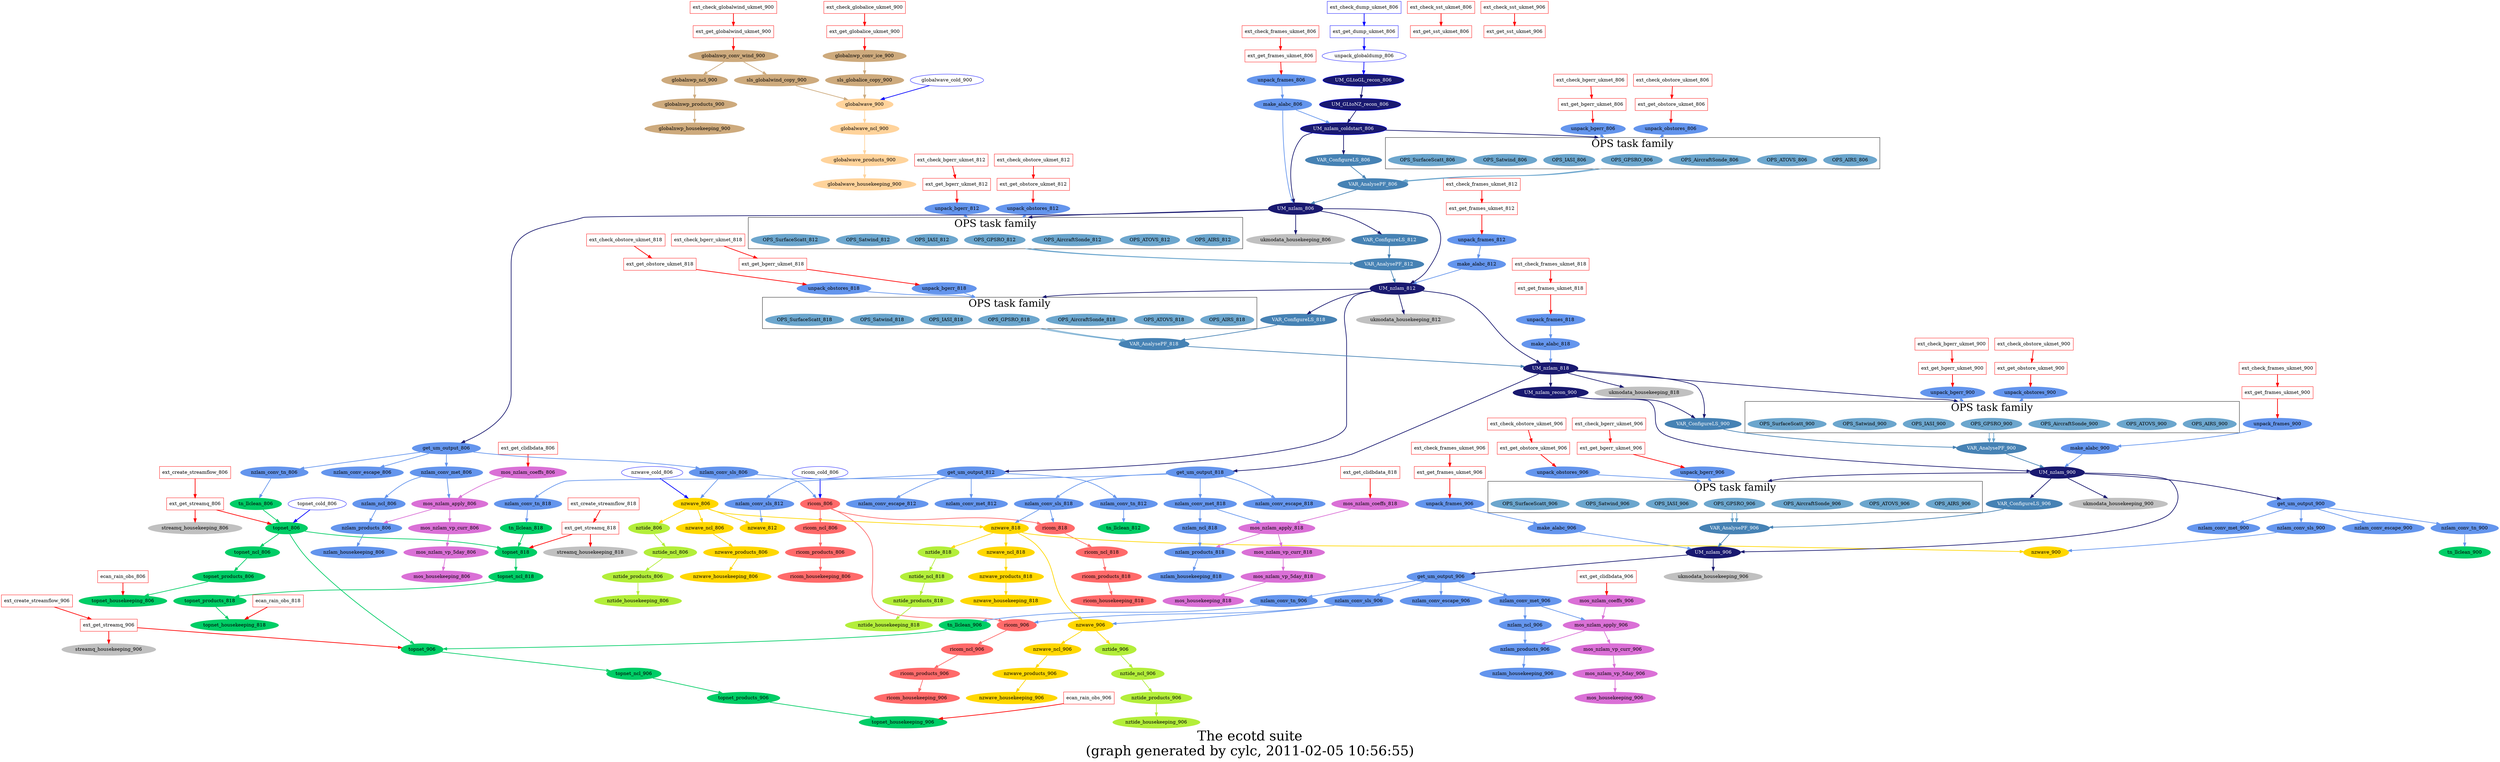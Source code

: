 /* This is a "dot" language file generated by cylc.
 * It encodes dependencies resolved during a single run of a 
 * cylc suite, and can be visualized with graphviz:
 *   http://www.graphviz.org
 *   http://www.graphviz.org/doc/
 *
 * Minimal postprocessing example:"
 *  $ dot -Tps  foo.dot -o foo.ps   # ps output"
 *  $ dot -Tsvg foo.dot -o foo.svg  # svg output"
 *
 * Note that nodes in a subgraph with no internal edges all have
 * the same rank (rank determines horizontal placement). To split 
 * the subgraph into several rows you can manually add invisible
 * invisible edges, for example: "node1 -> node2 [color=invis];"
 *
 * When the default node style is "filled" use "unfilled" to get
 * specific nodes that are unfilled (this seems to be undocumented)
 * or just fill with the graph background color.
 *
 * If using dummy mode to generate the graph, specify --clock-offset=0 
 * so that the suite will not simulate catchup to real time operation
 * and nodes will therefore be printed out in a reasonably sensible
 * order as this may affect the final graph layout.
 *
 * Processing this file with the graphviz 'unflatten' command may result
 * in a more pleasing layout.
 *
 * You can use the 'dot -G|N|E' commandline options to experiment with
 * different global settings without editing this dot file directly.
 *
 * Printing large graphs successfully can be problematic. One method 
 * that works on Linux is to generate an svg layout, load into inkscape 
 * and set the page size to A3 under "document properties", save a PDF
 * copy, load that into evince, set A3 again, and 'landscape' if
 * necessary, in "Print Setup", then print the frickin' thing.
 *
 * You can tell dot to split a large layout into a multi-page mosaic
 * that can be pieced together after printing: use the 'page=x,y' and
 * 'size' graph attributes (see dot documentation for details).
 */

digraph ecotd {
    graph [bgcolor=White, fontsize=40, compound=true, 
          label="The ecotd suite\n(graph generated by cylc, 2011-02-05 10:56:55)" ];
    node [ style=filled, fillcolor=gray, color=invis ];
    edge [ color=gray, style=bold, color=gray ];
ext_check_globalwind_ukmet_900 [ shape=box, style=unfilled, color=red ];
ext_get_globalwind_ukmet_900 [ shape=box, style=unfilled, color=red ];
    ext_check_globalwind_ukmet_900 -> ext_get_globalwind_ukmet_900 [color=red];
ext_create_streamflow_806 [ shape=box, style=unfilled, color=red ];
ext_get_streamq_806 [ shape=box, style=unfilled, color=red ];
    ext_create_streamflow_806 -> ext_get_streamq_806 [color=red];
ext_check_sst_ukmet_806 [ shape=box, style=unfilled, color=red ];
ext_get_sst_ukmet_806 [ shape=box, style=unfilled, color=red ];
    ext_check_sst_ukmet_806 -> ext_get_sst_ukmet_806 [color=red];
ext_check_bgerr_ukmet_806 [ shape=box, style=unfilled, color=red ];
ext_get_bgerr_ukmet_806 [ shape=box, style=unfilled, color=red ];
    ext_check_bgerr_ukmet_806 -> ext_get_bgerr_ukmet_806 [color=red];
ext_check_globalice_ukmet_900 [ shape=box, style=unfilled, color=red ];
ext_get_globalice_ukmet_900 [ shape=box, style=unfilled, color=red ];
    ext_check_globalice_ukmet_900 -> ext_get_globalice_ukmet_900 [color=red];
ext_check_obstore_ukmet_806 [ shape=box, style=unfilled, color=red ];
ext_get_obstore_ukmet_806 [ shape=box, style=unfilled, color=red ];
    ext_check_obstore_ukmet_806 -> ext_get_obstore_ukmet_806 [color=red];
ext_check_frames_ukmet_806 [ shape=box, style=unfilled, color=red ];
ext_get_frames_ukmet_806 [ shape=box, style=unfilled, color=red ];
    ext_check_frames_ukmet_806 -> ext_get_frames_ukmet_806 [color=red];
ext_check_dump_ukmet_806 [ color=blue, shape=box, style=unfilled ];
ext_get_dump_ukmet_806 [ color=blue, shape=box, style=unfilled ];
    ext_check_dump_ukmet_806 -> ext_get_dump_ukmet_806 [color=blue];
ext_get_clidbdata_806 [ shape=box, style=unfilled, color=red ];
mos_nzlam_coeffs_806 [ fillcolor=orchid ];
    ext_get_clidbdata_806 -> mos_nzlam_coeffs_806 [color=red];
globalnwp_conv_wind_900 [ fillcolor=burlywood3 ];
    ext_get_globalwind_ukmet_900 -> globalnwp_conv_wind_900 [color=red];
    ext_get_streamq_806 -> streamq_housekeeping_806 [color=red];
unpack_bgerr_806 [ fillcolor=CornflowerBlue ];
    ext_get_bgerr_ukmet_806 -> unpack_bgerr_806 [color=red];
globalnwp_conv_ice_900 [ fillcolor=burlywood3 ];
    ext_get_globalice_ukmet_900 -> globalnwp_conv_ice_900 [color=red];
unpack_obstores_806 [ fillcolor=CornflowerBlue ];
    ext_get_obstore_ukmet_806 -> unpack_obstores_806 [color=red];
unpack_frames_806 [ fillcolor=CornflowerBlue ];
    ext_get_frames_ukmet_806 -> unpack_frames_806 [color=red];
unpack_globaldump_806 [ style=unfilled, color=blue ];
    ext_get_dump_ukmet_806 -> unpack_globaldump_806 [color=blue];
ext_create_streamflow_818 [ shape=box, style=unfilled, color=red ];
ext_get_streamq_818 [ shape=box, style=unfilled, color=red ];
    ext_create_streamflow_818 -> ext_get_streamq_818 [color=red];
ext_check_bgerr_ukmet_812 [ shape=box, style=unfilled, color=red ];
ext_get_bgerr_ukmet_812 [ shape=box, style=unfilled, color=red ];
    ext_check_bgerr_ukmet_812 -> ext_get_bgerr_ukmet_812 [color=red];
ext_check_obstore_ukmet_812 [ shape=box, style=unfilled, color=red ];
ext_get_obstore_ukmet_812 [ shape=box, style=unfilled, color=red ];
    ext_check_obstore_ukmet_812 -> ext_get_obstore_ukmet_812 [color=red];
ext_check_frames_ukmet_812 [ shape=box, style=unfilled, color=red ];
ext_get_frames_ukmet_812 [ shape=box, style=unfilled, color=red ];
    ext_check_frames_ukmet_812 -> ext_get_frames_ukmet_812 [color=red];
globalnwp_ncl_900 [ fillcolor=burlywood3 ];
    globalnwp_conv_wind_900 -> globalnwp_ncl_900 [color=burlywood3];
sls_globalwind_copy_900 [ fillcolor=burlywood3 ];
    globalnwp_conv_wind_900 -> sls_globalwind_copy_900 [color=burlywood3];
sls_globalice_copy_900 [ fillcolor=burlywood3 ];
    globalnwp_conv_ice_900 -> sls_globalice_copy_900 [color=burlywood3];
make_alabc_806 [ fillcolor=CornflowerBlue ];
    unpack_frames_806 -> make_alabc_806 [color=CornflowerBlue];
UM_GLtoGL_recon_806 [ fillcolor=midnightblue, color=blue, fontcolor=white ];
    unpack_globaldump_806 -> UM_GLtoGL_recon_806 [color=blue];
ext_get_clidbdata_818 [ shape=box, style=unfilled, color=red ];
mos_nzlam_coeffs_818 [ fillcolor=orchid ];
    ext_get_clidbdata_818 -> mos_nzlam_coeffs_818 [color=red];
ext_check_sst_ukmet_906 [ shape=box, style=unfilled, color=red ];
ext_get_sst_ukmet_906 [ shape=box, style=unfilled, color=red ];
    ext_check_sst_ukmet_906 -> ext_get_sst_ukmet_906 [color=red];
    ext_get_streamq_818 -> streamq_housekeeping_818 [color=red];
unpack_bgerr_812 [ fillcolor=CornflowerBlue ];
    ext_get_bgerr_ukmet_812 -> unpack_bgerr_812 [color=red];
unpack_obstores_812 [ fillcolor=CornflowerBlue ];
    ext_get_obstore_ukmet_812 -> unpack_obstores_812 [color=red];
unpack_frames_812 [ fillcolor=CornflowerBlue ];
    ext_get_frames_ukmet_812 -> unpack_frames_812 [color=red];
globalwave_900 [ fillcolor=burlywood1 ];
    sls_globalwind_copy_900 -> globalwave_900 [color=burlywood3];
globalwave_cold_900 [ style=unfilled, color=blue ];
    globalwave_cold_900 -> globalwave_900 [color=blue];
    sls_globalice_copy_900 -> globalwave_900 [color=burlywood3];
UM_GLtoNZ_recon_806 [ fillcolor=midnightblue, color=blue, fontcolor=white ];
    UM_GLtoGL_recon_806 -> UM_GLtoNZ_recon_806 [color=midnightblue];
ext_check_bgerr_ukmet_818 [ shape=box, style=unfilled, color=red ];
ext_get_bgerr_ukmet_818 [ shape=box, style=unfilled, color=red ];
    ext_check_bgerr_ukmet_818 -> ext_get_bgerr_ukmet_818 [color=red];
ext_check_obstore_ukmet_818 [ shape=box, style=unfilled, color=red ];
ext_get_obstore_ukmet_818 [ shape=box, style=unfilled, color=red ];
    ext_check_obstore_ukmet_818 -> ext_get_obstore_ukmet_818 [color=red];
ext_create_streamflow_906 [ shape=box, style=unfilled, color=red ];
ext_get_streamq_906 [ shape=box, style=unfilled, color=red ];
    ext_create_streamflow_906 -> ext_get_streamq_906 [color=red];
ext_check_frames_ukmet_818 [ shape=box, style=unfilled, color=red ];
ext_get_frames_ukmet_818 [ shape=box, style=unfilled, color=red ];
    ext_check_frames_ukmet_818 -> ext_get_frames_ukmet_818 [color=red];
globalnwp_products_900 [ fillcolor=burlywood3 ];
    globalnwp_ncl_900 -> globalnwp_products_900 [color=burlywood3];
make_alabc_812 [ fillcolor=CornflowerBlue ];
    unpack_frames_812 -> make_alabc_812 [color=CornflowerBlue];
globalwave_ncl_900 [ fillcolor=burlywood1 ];
    globalwave_900 -> globalwave_ncl_900 [color=burlywood1];
ext_get_clidbdata_906 [ shape=box, style=unfilled, color=red ];
mos_nzlam_coeffs_906 [ fillcolor=orchid ];
    ext_get_clidbdata_906 -> mos_nzlam_coeffs_906 [color=red];
UM_nzlam_coldstart_806 [ fillcolor=midnightblue, color=blue, fontcolor=white ];
    UM_GLtoNZ_recon_806 -> UM_nzlam_coldstart_806 [color=midnightblue];
    make_alabc_806 -> UM_nzlam_coldstart_806 [color=CornflowerBlue];
unpack_bgerr_818 [ fillcolor=CornflowerBlue ];
    ext_get_bgerr_ukmet_818 -> unpack_bgerr_818 [color=red];
unpack_obstores_818 [ fillcolor=CornflowerBlue ];
    ext_get_obstore_ukmet_818 -> unpack_obstores_818 [color=red];
    ext_get_streamq_906 -> streamq_housekeeping_906 [color=red];
unpack_frames_818 [ fillcolor=CornflowerBlue ];
    ext_get_frames_ukmet_818 -> unpack_frames_818 [color=red];
ext_check_bgerr_ukmet_900 [ shape=box, style=unfilled, color=red ];
ext_get_bgerr_ukmet_900 [ shape=box, style=unfilled, color=red ];
    ext_check_bgerr_ukmet_900 -> ext_get_bgerr_ukmet_900 [color=red];
ext_check_obstore_ukmet_900 [ shape=box, style=unfilled, color=red ];
ext_get_obstore_ukmet_900 [ shape=box, style=unfilled, color=red ];
    ext_check_obstore_ukmet_900 -> ext_get_obstore_ukmet_900 [color=red];
ext_check_frames_ukmet_900 [ shape=box, style=unfilled, color=red ];
ext_get_frames_ukmet_900 [ shape=box, style=unfilled, color=red ];
    ext_check_frames_ukmet_900 -> ext_get_frames_ukmet_900 [color=red];
globalnwp_housekeeping_900 [ fillcolor=burlywood3 ];
    globalnwp_products_900 -> globalnwp_housekeeping_900 [color=burlywood3];
VAR_ConfigureLS_806 [ fillcolor=steelblue, fontcolor=white ];
    UM_nzlam_coldstart_806 -> VAR_ConfigureLS_806 [color=midnightblue];
    subgraph cluster_OPS_806 {
        graph [ fontsize=30,
        label = "OPS task family" ];
OPS_AIRS_806 [ fillcolor=SkyBlue3 ];
        OPS_AIRS_806;
OPS_ATOVS_806 [ fillcolor=SkyBlue3 ];
        OPS_ATOVS_806;
OPS_AircraftSonde_806 [ fillcolor=SkyBlue3 ];
        OPS_AircraftSonde_806;
OPS_GPSRO_806 [ fillcolor=SkyBlue3 ];
        OPS_GPSRO_806;
OPS_IASI_806 [ fillcolor=SkyBlue3 ];
        OPS_IASI_806;
OPS_Satwind_806 [ fillcolor=SkyBlue3 ];
        OPS_Satwind_806;
OPS_SurfaceScatt_806 [ fillcolor=SkyBlue3 ];
        OPS_SurfaceScatt_806;
    };
    unpack_obstores_806 -> OPS_GPSRO_806 [lhead=cluster_OPS_806, color=CornflowerBlue];
    unpack_bgerr_806 -> OPS_GPSRO_806 [lhead=cluster_OPS_806, color=CornflowerBlue];
    UM_nzlam_coldstart_806 -> OPS_GPSRO_806 [lhead=cluster_OPS_806, color=midnightblue];
globalwave_products_900 [ fillcolor=burlywood1 ];
    globalwave_ncl_900 -> globalwave_products_900 [color=burlywood1];
make_alabc_818 [ fillcolor=CornflowerBlue ];
    unpack_frames_818 -> make_alabc_818 [color=CornflowerBlue];
unpack_bgerr_900 [ fillcolor=CornflowerBlue ];
    ext_get_bgerr_ukmet_900 -> unpack_bgerr_900 [color=red];
unpack_obstores_900 [ fillcolor=CornflowerBlue ];
    ext_get_obstore_ukmet_900 -> unpack_obstores_900 [color=red];
unpack_frames_900 [ fillcolor=CornflowerBlue ];
    ext_get_frames_ukmet_900 -> unpack_frames_900 [color=red];
ext_check_bgerr_ukmet_906 [ shape=box, style=unfilled, color=red ];
ext_get_bgerr_ukmet_906 [ shape=box, style=unfilled, color=red ];
    ext_check_bgerr_ukmet_906 -> ext_get_bgerr_ukmet_906 [color=red];
ext_check_obstore_ukmet_906 [ shape=box, style=unfilled, color=red ];
ext_get_obstore_ukmet_906 [ shape=box, style=unfilled, color=red ];
    ext_check_obstore_ukmet_906 -> ext_get_obstore_ukmet_906 [color=red];
ext_check_frames_ukmet_906 [ shape=box, style=unfilled, color=red ];
ext_get_frames_ukmet_906 [ shape=box, style=unfilled, color=red ];
    ext_check_frames_ukmet_906 -> ext_get_frames_ukmet_906 [color=red];
VAR_AnalysePF_806 [ fillcolor=steelblue, fontcolor=white ];
    VAR_ConfigureLS_806 -> VAR_AnalysePF_806 [color=steelblue];
    OPS_GPSRO_806 -> VAR_AnalysePF_806 [ltail=cluster_OPS_806, color=SkyBlue3];
    OPS_GPSRO_806 -> VAR_AnalysePF_806 [ltail=cluster_OPS_806, color=SkyBlue3];
make_alabc_900 [ fillcolor=CornflowerBlue ];
    unpack_frames_900 -> make_alabc_900 [color=CornflowerBlue];
globalwave_housekeeping_900 [ fillcolor=burlywood1 ];
    globalwave_products_900 -> globalwave_housekeeping_900 [color=burlywood1];
unpack_bgerr_906 [ fillcolor=CornflowerBlue ];
    ext_get_bgerr_ukmet_906 -> unpack_bgerr_906 [color=red];
unpack_obstores_906 [ fillcolor=CornflowerBlue ];
    ext_get_obstore_ukmet_906 -> unpack_obstores_906 [color=red];
unpack_frames_906 [ fillcolor=CornflowerBlue ];
    ext_get_frames_ukmet_906 -> unpack_frames_906 [color=red];
UM_nzlam_806 [ fillcolor=midnightblue, fontcolor=white ];
    make_alabc_806 -> UM_nzlam_806 [color=CornflowerBlue];
    UM_nzlam_coldstart_806 -> UM_nzlam_806 [color=midnightblue];
    VAR_AnalysePF_806 -> UM_nzlam_806 [color=steelblue];
make_alabc_906 [ fillcolor=CornflowerBlue ];
    unpack_frames_906 -> make_alabc_906 [color=CornflowerBlue];
get_um_output_806 [ fillcolor=CornflowerBlue ];
    UM_nzlam_806 -> get_um_output_806 [color=midnightblue];
VAR_ConfigureLS_812 [ fillcolor=steelblue, fontcolor=white ];
    UM_nzlam_806 -> VAR_ConfigureLS_812 [color=midnightblue];
    subgraph cluster_OPS_812 {
        graph [ fontsize=30,
        label = "OPS task family" ];
OPS_AIRS_812 [ fillcolor=SkyBlue3 ];
        OPS_AIRS_812;
OPS_ATOVS_812 [ fillcolor=SkyBlue3 ];
        OPS_ATOVS_812;
OPS_AircraftSonde_812 [ fillcolor=SkyBlue3 ];
        OPS_AircraftSonde_812;
OPS_GPSRO_812 [ fillcolor=SkyBlue3 ];
        OPS_GPSRO_812;
OPS_IASI_812 [ fillcolor=SkyBlue3 ];
        OPS_IASI_812;
OPS_Satwind_812 [ fillcolor=SkyBlue3 ];
        OPS_Satwind_812;
OPS_SurfaceScatt_812 [ fillcolor=SkyBlue3 ];
        OPS_SurfaceScatt_812;
    };
    unpack_obstores_812 -> OPS_GPSRO_812 [lhead=cluster_OPS_812, color=CornflowerBlue];
    unpack_bgerr_812 -> OPS_GPSRO_812 [lhead=cluster_OPS_812, color=CornflowerBlue];
    UM_nzlam_806 -> OPS_GPSRO_812 [lhead=cluster_OPS_812, color=midnightblue];
    UM_nzlam_806 -> ukmodata_housekeeping_806 [color=midnightblue];
nzlam_conv_sls_806 [ fillcolor=CornflowerBlue ];
    get_um_output_806 -> nzlam_conv_sls_806 [color=CornflowerBlue];
nzlam_conv_tn_806 [ fillcolor=CornflowerBlue ];
    get_um_output_806 -> nzlam_conv_tn_806 [color=CornflowerBlue];
nzlam_conv_escape_806 [ fillcolor=CornflowerBlue ];
    get_um_output_806 -> nzlam_conv_escape_806 [color=CornflowerBlue];
nzlam_conv_met_806 [ fillcolor=CornflowerBlue ];
    get_um_output_806 -> nzlam_conv_met_806 [color=CornflowerBlue];
ricom_806 [ fillcolor=IndianRed1 ];
    nzlam_conv_sls_806 -> ricom_806 [color=CornflowerBlue];
ricom_cold_806 [ style=unfilled, color=blue ];
    ricom_cold_806 -> ricom_806 [color=blue];
nzwave_806 [ fillcolor=gold ];
    nzlam_conv_sls_806 -> nzwave_806 [color=CornflowerBlue];
nzwave_cold_806 [ style=unfilled, color=blue ];
    nzwave_cold_806 -> nzwave_806 [color=blue];
tn_llclean_806 [ fillcolor=SpringGreen3 ];
    nzlam_conv_tn_806 -> tn_llclean_806 [color=CornflowerBlue];
nzlam_ncl_806 [ fillcolor=CornflowerBlue ];
    nzlam_conv_met_806 -> nzlam_ncl_806 [color=CornflowerBlue];
mos_nzlam_apply_806 [ fillcolor=orchid ];
    mos_nzlam_coeffs_806 -> mos_nzlam_apply_806 [color=orchid];
    nzlam_conv_met_806 -> mos_nzlam_apply_806 [color=CornflowerBlue];
VAR_AnalysePF_812 [ fillcolor=steelblue, fontcolor=white ];
    VAR_ConfigureLS_812 -> VAR_AnalysePF_812 [color=steelblue];
    OPS_GPSRO_812 -> VAR_AnalysePF_812 [ltail=cluster_OPS_812, color=SkyBlue3];
    OPS_GPSRO_812 -> VAR_AnalysePF_812 [ltail=cluster_OPS_812, color=SkyBlue3];
nzwave_ncl_806 [ fillcolor=gold ];
    nzwave_806 -> nzwave_ncl_806 [color=gold];
ricom_ncl_806 [ fillcolor=IndianRed1 ];
    ricom_806 -> ricom_ncl_806 [color=IndianRed1];
topnet_806 [ fillcolor=SpringGreen3 ];
    tn_llclean_806 -> topnet_806 [color=SpringGreen3];
topnet_cold_806 [ style=unfilled, color=blue ];
    topnet_cold_806 -> topnet_806 [color=blue];
    ext_get_streamq_806 -> topnet_806 [color=red];
UM_nzlam_812 [ fillcolor=midnightblue, fontcolor=white ];
    make_alabc_812 -> UM_nzlam_812 [color=CornflowerBlue];
    UM_nzlam_806 -> UM_nzlam_812 [color=midnightblue];
    VAR_AnalysePF_812 -> UM_nzlam_812 [color=steelblue];
nztide_806 [ fillcolor=OliveDrab2 ];
    nzwave_806 -> nztide_806 [color=gold];
mos_nzlam_vp_curr_806 [ fillcolor=orchid ];
    mos_nzlam_apply_806 -> mos_nzlam_vp_curr_806 [color=orchid];
nzlam_products_806 [ fillcolor=CornflowerBlue ];
    nzlam_ncl_806 -> nzlam_products_806 [color=CornflowerBlue];
    mos_nzlam_apply_806 -> nzlam_products_806 [color=orchid];
nzwave_products_806 [ fillcolor=gold ];
    nzwave_ncl_806 -> nzwave_products_806 [color=gold];
get_um_output_812 [ fillcolor=CornflowerBlue ];
    UM_nzlam_812 -> get_um_output_812 [color=midnightblue];
VAR_ConfigureLS_818 [ fillcolor=steelblue, fontcolor=white ];
    UM_nzlam_812 -> VAR_ConfigureLS_818 [color=midnightblue];
    subgraph cluster_OPS_818 {
        graph [ fontsize=30,
        label = "OPS task family" ];
OPS_AIRS_818 [ fillcolor=SkyBlue3 ];
        OPS_AIRS_818;
OPS_ATOVS_818 [ fillcolor=SkyBlue3 ];
        OPS_ATOVS_818;
OPS_AircraftSonde_818 [ fillcolor=SkyBlue3 ];
        OPS_AircraftSonde_818;
OPS_GPSRO_818 [ fillcolor=SkyBlue3 ];
        OPS_GPSRO_818;
OPS_IASI_818 [ fillcolor=SkyBlue3 ];
        OPS_IASI_818;
OPS_Satwind_818 [ fillcolor=SkyBlue3 ];
        OPS_Satwind_818;
OPS_SurfaceScatt_818 [ fillcolor=SkyBlue3 ];
        OPS_SurfaceScatt_818;
    };
    unpack_obstores_818 -> OPS_GPSRO_818 [lhead=cluster_OPS_818, color=CornflowerBlue];
    unpack_bgerr_818 -> OPS_GPSRO_818 [lhead=cluster_OPS_818, color=CornflowerBlue];
    UM_nzlam_812 -> OPS_GPSRO_818 [lhead=cluster_OPS_818, color=midnightblue];
ricom_products_806 [ fillcolor=IndianRed1 ];
    ricom_ncl_806 -> ricom_products_806 [color=IndianRed1];
topnet_ncl_806 [ fillcolor=SpringGreen3 ];
    topnet_806 -> topnet_ncl_806 [color=SpringGreen3];
    UM_nzlam_812 -> ukmodata_housekeeping_812 [color=midnightblue];
nztide_ncl_806 [ fillcolor=OliveDrab2 ];
    nztide_806 -> nztide_ncl_806 [color=OliveDrab2];
nzlam_conv_sls_812 [ fillcolor=CornflowerBlue ];
    get_um_output_812 -> nzlam_conv_sls_812 [color=CornflowerBlue];
nzlam_conv_tn_812 [ fillcolor=CornflowerBlue ];
    get_um_output_812 -> nzlam_conv_tn_812 [color=CornflowerBlue];
nzlam_conv_escape_812 [ fillcolor=CornflowerBlue ];
    get_um_output_812 -> nzlam_conv_escape_812 [color=CornflowerBlue];
nzlam_conv_met_812 [ fillcolor=CornflowerBlue ];
    get_um_output_812 -> nzlam_conv_met_812 [color=CornflowerBlue];
mos_nzlam_vp_5day_806 [ fillcolor=orchid ];
    mos_nzlam_vp_curr_806 -> mos_nzlam_vp_5day_806 [color=orchid];
nzlam_housekeeping_806 [ fillcolor=CornflowerBlue ];
    nzlam_products_806 -> nzlam_housekeeping_806 [color=CornflowerBlue];
nzwave_housekeeping_806 [ fillcolor=gold ];
    nzwave_products_806 -> nzwave_housekeeping_806 [color=gold];
nzwave_812 [ fillcolor=gold ];
    nzlam_conv_sls_812 -> nzwave_812 [color=CornflowerBlue];
    nzwave_806 -> nzwave_812 [color=gold];
tn_llclean_812 [ fillcolor=SpringGreen3 ];
    nzlam_conv_tn_812 -> tn_llclean_812 [color=CornflowerBlue];
ricom_housekeeping_806 [ fillcolor=IndianRed1 ];
    ricom_products_806 -> ricom_housekeeping_806 [color=IndianRed1];
VAR_AnalysePF_818 [ fillcolor=steelblue, fontcolor=white ];
    VAR_ConfigureLS_818 -> VAR_AnalysePF_818 [color=steelblue];
    OPS_GPSRO_818 -> VAR_AnalysePF_818 [ltail=cluster_OPS_818, color=SkyBlue3];
    OPS_GPSRO_818 -> VAR_AnalysePF_818 [ltail=cluster_OPS_818, color=SkyBlue3];
topnet_products_806 [ fillcolor=SpringGreen3 ];
    topnet_ncl_806 -> topnet_products_806 [color=SpringGreen3];
nztide_products_806 [ fillcolor=OliveDrab2 ];
    nztide_ncl_806 -> nztide_products_806 [color=OliveDrab2];
mos_housekeeping_806 [ fillcolor=orchid ];
    mos_nzlam_vp_5day_806 -> mos_housekeeping_806 [color=orchid];
UM_nzlam_818 [ fillcolor=midnightblue, fontcolor=white ];
    make_alabc_818 -> UM_nzlam_818 [color=CornflowerBlue];
    UM_nzlam_812 -> UM_nzlam_818 [color=midnightblue];
    VAR_AnalysePF_818 -> UM_nzlam_818 [color=steelblue];
topnet_housekeeping_806 [ fillcolor=SpringGreen3 ];
    topnet_products_806 -> topnet_housekeeping_806 [color=SpringGreen3];
ecan_rain_obs_806 [ shape=box, style=unfilled, color=red ];
    ecan_rain_obs_806 -> topnet_housekeeping_806 [color=red];
nztide_housekeeping_806 [ fillcolor=OliveDrab2 ];
    nztide_products_806 -> nztide_housekeeping_806 [color=OliveDrab2];
UM_nzlam_recon_900 [ fillcolor=midnightblue, fontcolor=white ];
    UM_nzlam_818 -> UM_nzlam_recon_900 [color=midnightblue];
get_um_output_818 [ fillcolor=CornflowerBlue ];
    UM_nzlam_818 -> get_um_output_818 [color=midnightblue];
    subgraph cluster_OPS_900 {
        graph [ fontsize=30,
        label = "OPS task family" ];
OPS_AIRS_900 [ fillcolor=SkyBlue3 ];
        OPS_AIRS_900;
OPS_ATOVS_900 [ fillcolor=SkyBlue3 ];
        OPS_ATOVS_900;
OPS_AircraftSonde_900 [ fillcolor=SkyBlue3 ];
        OPS_AircraftSonde_900;
OPS_GPSRO_900 [ fillcolor=SkyBlue3 ];
        OPS_GPSRO_900;
OPS_IASI_900 [ fillcolor=SkyBlue3 ];
        OPS_IASI_900;
OPS_Satwind_900 [ fillcolor=SkyBlue3 ];
        OPS_Satwind_900;
OPS_SurfaceScatt_900 [ fillcolor=SkyBlue3 ];
        OPS_SurfaceScatt_900;
    };
    unpack_obstores_900 -> OPS_GPSRO_900 [lhead=cluster_OPS_900, color=CornflowerBlue];
    unpack_bgerr_900 -> OPS_GPSRO_900 [lhead=cluster_OPS_900, color=CornflowerBlue];
    UM_nzlam_818 -> OPS_GPSRO_900 [lhead=cluster_OPS_900, color=midnightblue];
    UM_nzlam_818 -> ukmodata_housekeeping_818 [color=midnightblue];
nzlam_conv_sls_818 [ fillcolor=CornflowerBlue ];
    get_um_output_818 -> nzlam_conv_sls_818 [color=CornflowerBlue];
nzlam_conv_tn_818 [ fillcolor=CornflowerBlue ];
    get_um_output_818 -> nzlam_conv_tn_818 [color=CornflowerBlue];
nzlam_conv_escape_818 [ fillcolor=CornflowerBlue ];
    get_um_output_818 -> nzlam_conv_escape_818 [color=CornflowerBlue];
nzlam_conv_met_818 [ fillcolor=CornflowerBlue ];
    get_um_output_818 -> nzlam_conv_met_818 [color=CornflowerBlue];
VAR_ConfigureLS_900 [ fillcolor=steelblue, fontcolor=white ];
    UM_nzlam_818 -> VAR_ConfigureLS_900 [color=midnightblue];
    UM_nzlam_recon_900 -> VAR_ConfigureLS_900 [color=midnightblue];
ricom_818 [ fillcolor=IndianRed1 ];
    nzlam_conv_sls_818 -> ricom_818 [color=CornflowerBlue];
    ricom_806 -> ricom_818 [color=IndianRed1];
nzwave_818 [ fillcolor=gold ];
    nzlam_conv_sls_818 -> nzwave_818 [color=CornflowerBlue];
    nzwave_806 -> nzwave_818 [color=gold];
tn_llclean_818 [ fillcolor=SpringGreen3 ];
    nzlam_conv_tn_818 -> tn_llclean_818 [color=CornflowerBlue];
nzlam_ncl_818 [ fillcolor=CornflowerBlue ];
    nzlam_conv_met_818 -> nzlam_ncl_818 [color=CornflowerBlue];
mos_nzlam_apply_818 [ fillcolor=orchid ];
    mos_nzlam_coeffs_818 -> mos_nzlam_apply_818 [color=orchid];
    nzlam_conv_met_818 -> mos_nzlam_apply_818 [color=CornflowerBlue];
VAR_AnalysePF_900 [ fillcolor=steelblue, fontcolor=white ];
    VAR_ConfigureLS_900 -> VAR_AnalysePF_900 [color=steelblue];
    OPS_GPSRO_900 -> VAR_AnalysePF_900 [ltail=cluster_OPS_900, color=SkyBlue3];
    OPS_GPSRO_900 -> VAR_AnalysePF_900 [ltail=cluster_OPS_900, color=SkyBlue3];
nzwave_ncl_818 [ fillcolor=gold ];
    nzwave_818 -> nzwave_ncl_818 [color=gold];
topnet_818 [ fillcolor=SpringGreen3 ];
    tn_llclean_818 -> topnet_818 [color=SpringGreen3];
    topnet_806 -> topnet_818 [color=SpringGreen3];
    ext_get_streamq_818 -> topnet_818 [color=red];
UM_nzlam_900 [ fillcolor=midnightblue, fontcolor=white ];
    make_alabc_900 -> UM_nzlam_900 [color=CornflowerBlue];
    UM_nzlam_recon_900 -> UM_nzlam_900 [color=midnightblue];
    VAR_AnalysePF_900 -> UM_nzlam_900 [color=steelblue];
ricom_ncl_818 [ fillcolor=IndianRed1 ];
    ricom_818 -> ricom_ncl_818 [color=IndianRed1];
nztide_818 [ fillcolor=OliveDrab2 ];
    nzwave_818 -> nztide_818 [color=gold];
mos_nzlam_vp_curr_818 [ fillcolor=orchid ];
    mos_nzlam_apply_818 -> mos_nzlam_vp_curr_818 [color=orchid];
nzlam_products_818 [ fillcolor=CornflowerBlue ];
    nzlam_ncl_818 -> nzlam_products_818 [color=CornflowerBlue];
    mos_nzlam_apply_818 -> nzlam_products_818 [color=orchid];
get_um_output_900 [ fillcolor=CornflowerBlue ];
    UM_nzlam_900 -> get_um_output_900 [color=midnightblue];
VAR_ConfigureLS_906 [ fillcolor=steelblue, fontcolor=white ];
    UM_nzlam_900 -> VAR_ConfigureLS_906 [color=midnightblue];
    subgraph cluster_OPS_906 {
        graph [ fontsize=30,
        label = "OPS task family" ];
OPS_AIRS_906 [ fillcolor=SkyBlue3 ];
        OPS_AIRS_906;
OPS_ATOVS_906 [ fillcolor=SkyBlue3 ];
        OPS_ATOVS_906;
OPS_AircraftSonde_906 [ fillcolor=SkyBlue3 ];
        OPS_AircraftSonde_906;
OPS_GPSRO_906 [ fillcolor=SkyBlue3 ];
        OPS_GPSRO_906;
OPS_IASI_906 [ fillcolor=SkyBlue3 ];
        OPS_IASI_906;
OPS_Satwind_906 [ fillcolor=SkyBlue3 ];
        OPS_Satwind_906;
OPS_SurfaceScatt_906 [ fillcolor=SkyBlue3 ];
        OPS_SurfaceScatt_906;
    };
    unpack_obstores_906 -> OPS_GPSRO_906 [lhead=cluster_OPS_906, color=CornflowerBlue];
    unpack_bgerr_906 -> OPS_GPSRO_906 [lhead=cluster_OPS_906, color=CornflowerBlue];
    UM_nzlam_900 -> OPS_GPSRO_906 [lhead=cluster_OPS_906, color=midnightblue];
nzwave_products_818 [ fillcolor=gold ];
    nzwave_ncl_818 -> nzwave_products_818 [color=gold];
topnet_ncl_818 [ fillcolor=SpringGreen3 ];
    topnet_818 -> topnet_ncl_818 [color=SpringGreen3];
    UM_nzlam_900 -> ukmodata_housekeeping_900 [color=midnightblue];
ricom_products_818 [ fillcolor=IndianRed1 ];
    ricom_ncl_818 -> ricom_products_818 [color=IndianRed1];
nzlam_conv_sls_900 [ fillcolor=CornflowerBlue ];
    get_um_output_900 -> nzlam_conv_sls_900 [color=CornflowerBlue];
nzlam_conv_tn_900 [ fillcolor=CornflowerBlue ];
    get_um_output_900 -> nzlam_conv_tn_900 [color=CornflowerBlue];
nzlam_conv_escape_900 [ fillcolor=CornflowerBlue ];
    get_um_output_900 -> nzlam_conv_escape_900 [color=CornflowerBlue];
nzlam_conv_met_900 [ fillcolor=CornflowerBlue ];
    get_um_output_900 -> nzlam_conv_met_900 [color=CornflowerBlue];
nztide_ncl_818 [ fillcolor=OliveDrab2 ];
    nztide_818 -> nztide_ncl_818 [color=OliveDrab2];
mos_nzlam_vp_5day_818 [ fillcolor=orchid ];
    mos_nzlam_vp_curr_818 -> mos_nzlam_vp_5day_818 [color=orchid];
nzlam_housekeeping_818 [ fillcolor=CornflowerBlue ];
    nzlam_products_818 -> nzlam_housekeeping_818 [color=CornflowerBlue];
nzwave_900 [ fillcolor=gold ];
    nzlam_conv_sls_900 -> nzwave_900 [color=CornflowerBlue];
    nzwave_818 -> nzwave_900 [color=gold];
tn_llclean_900 [ fillcolor=SpringGreen3 ];
    nzlam_conv_tn_900 -> tn_llclean_900 [color=CornflowerBlue];
VAR_AnalysePF_906 [ fillcolor=steelblue, fontcolor=white ];
    VAR_ConfigureLS_906 -> VAR_AnalysePF_906 [color=steelblue];
    OPS_GPSRO_906 -> VAR_AnalysePF_906 [ltail=cluster_OPS_906, color=SkyBlue3];
    OPS_GPSRO_906 -> VAR_AnalysePF_906 [ltail=cluster_OPS_906, color=SkyBlue3];
nzwave_housekeeping_818 [ fillcolor=gold ];
    nzwave_products_818 -> nzwave_housekeeping_818 [color=gold];
topnet_products_818 [ fillcolor=SpringGreen3 ];
    topnet_ncl_818 -> topnet_products_818 [color=SpringGreen3];
ricom_housekeeping_818 [ fillcolor=IndianRed1 ];
    ricom_products_818 -> ricom_housekeeping_818 [color=IndianRed1];
nztide_products_818 [ fillcolor=OliveDrab2 ];
    nztide_ncl_818 -> nztide_products_818 [color=OliveDrab2];
mos_housekeeping_818 [ fillcolor=orchid ];
    mos_nzlam_vp_5day_818 -> mos_housekeeping_818 [color=orchid];
UM_nzlam_906 [ fillcolor=midnightblue, fontcolor=white ];
    make_alabc_906 -> UM_nzlam_906 [color=CornflowerBlue];
    UM_nzlam_900 -> UM_nzlam_906 [color=midnightblue];
    VAR_AnalysePF_906 -> UM_nzlam_906 [color=steelblue];
topnet_housekeeping_818 [ fillcolor=SpringGreen3 ];
    topnet_products_818 -> topnet_housekeeping_818 [color=SpringGreen3];
ecan_rain_obs_818 [ shape=box, style=unfilled, color=red ];
    ecan_rain_obs_818 -> topnet_housekeeping_818 [color=red];
nztide_housekeeping_818 [ fillcolor=OliveDrab2 ];
    nztide_products_818 -> nztide_housekeeping_818 [color=OliveDrab2];
get_um_output_906 [ fillcolor=CornflowerBlue ];
    UM_nzlam_906 -> get_um_output_906 [color=midnightblue];
    UM_nzlam_906 -> ukmodata_housekeeping_906 [color=midnightblue];
nzlam_conv_sls_906 [ fillcolor=CornflowerBlue ];
    get_um_output_906 -> nzlam_conv_sls_906 [color=CornflowerBlue];
nzlam_conv_tn_906 [ fillcolor=CornflowerBlue ];
    get_um_output_906 -> nzlam_conv_tn_906 [color=CornflowerBlue];
nzlam_conv_escape_906 [ fillcolor=CornflowerBlue ];
    get_um_output_906 -> nzlam_conv_escape_906 [color=CornflowerBlue];
nzlam_conv_met_906 [ fillcolor=CornflowerBlue ];
    get_um_output_906 -> nzlam_conv_met_906 [color=CornflowerBlue];
ricom_906 [ fillcolor=IndianRed1 ];
    nzlam_conv_sls_906 -> ricom_906 [color=CornflowerBlue];
    ricom_806 -> ricom_906 [color=IndianRed1];
nzwave_906 [ fillcolor=gold ];
    nzlam_conv_sls_906 -> nzwave_906 [color=CornflowerBlue];
    nzwave_818 -> nzwave_906 [color=gold];
tn_llclean_906 [ fillcolor=SpringGreen3 ];
    nzlam_conv_tn_906 -> tn_llclean_906 [color=CornflowerBlue];
nzlam_ncl_906 [ fillcolor=CornflowerBlue ];
    nzlam_conv_met_906 -> nzlam_ncl_906 [color=CornflowerBlue];
mos_nzlam_apply_906 [ fillcolor=orchid ];
    mos_nzlam_coeffs_906 -> mos_nzlam_apply_906 [color=orchid];
    nzlam_conv_met_906 -> mos_nzlam_apply_906 [color=CornflowerBlue];
nzwave_ncl_906 [ fillcolor=gold ];
    nzwave_906 -> nzwave_ncl_906 [color=gold];
ricom_ncl_906 [ fillcolor=IndianRed1 ];
    ricom_906 -> ricom_ncl_906 [color=IndianRed1];
topnet_906 [ fillcolor=SpringGreen3 ];
    tn_llclean_906 -> topnet_906 [color=SpringGreen3];
    topnet_806 -> topnet_906 [color=SpringGreen3];
    ext_get_streamq_906 -> topnet_906 [color=red];
nztide_906 [ fillcolor=OliveDrab2 ];
    nzwave_906 -> nztide_906 [color=gold];
mos_nzlam_vp_curr_906 [ fillcolor=orchid ];
    mos_nzlam_apply_906 -> mos_nzlam_vp_curr_906 [color=orchid];
nzlam_products_906 [ fillcolor=CornflowerBlue ];
    nzlam_ncl_906 -> nzlam_products_906 [color=CornflowerBlue];
    mos_nzlam_apply_906 -> nzlam_products_906 [color=orchid];
nzwave_products_906 [ fillcolor=gold ];
    nzwave_ncl_906 -> nzwave_products_906 [color=gold];
ricom_products_906 [ fillcolor=IndianRed1 ];
    ricom_ncl_906 -> ricom_products_906 [color=IndianRed1];
topnet_ncl_906 [ fillcolor=SpringGreen3 ];
    topnet_906 -> topnet_ncl_906 [color=SpringGreen3];
nztide_ncl_906 [ fillcolor=OliveDrab2 ];
    nztide_906 -> nztide_ncl_906 [color=OliveDrab2];
mos_nzlam_vp_5day_906 [ fillcolor=orchid ];
    mos_nzlam_vp_curr_906 -> mos_nzlam_vp_5day_906 [color=orchid];
nzlam_housekeeping_906 [ fillcolor=CornflowerBlue ];
    nzlam_products_906 -> nzlam_housekeeping_906 [color=CornflowerBlue];
nzwave_housekeeping_906 [ fillcolor=gold ];
    nzwave_products_906 -> nzwave_housekeeping_906 [color=gold];
ricom_housekeeping_906 [ fillcolor=IndianRed1 ];
    ricom_products_906 -> ricom_housekeeping_906 [color=IndianRed1];
topnet_products_906 [ fillcolor=SpringGreen3 ];
    topnet_ncl_906 -> topnet_products_906 [color=SpringGreen3];
nztide_products_906 [ fillcolor=OliveDrab2 ];
    nztide_ncl_906 -> nztide_products_906 [color=OliveDrab2];
mos_housekeeping_906 [ fillcolor=orchid ];
    mos_nzlam_vp_5day_906 -> mos_housekeeping_906 [color=orchid];
topnet_housekeeping_906 [ fillcolor=SpringGreen3 ];
    topnet_products_906 -> topnet_housekeeping_906 [color=SpringGreen3];
ecan_rain_obs_906 [ shape=box, style=unfilled, color=red ];
    ecan_rain_obs_906 -> topnet_housekeeping_906 [color=red];
nztide_housekeeping_906 [ fillcolor=OliveDrab2 ];
    nztide_products_906 -> nztide_housekeeping_906 [color=OliveDrab2];
}
